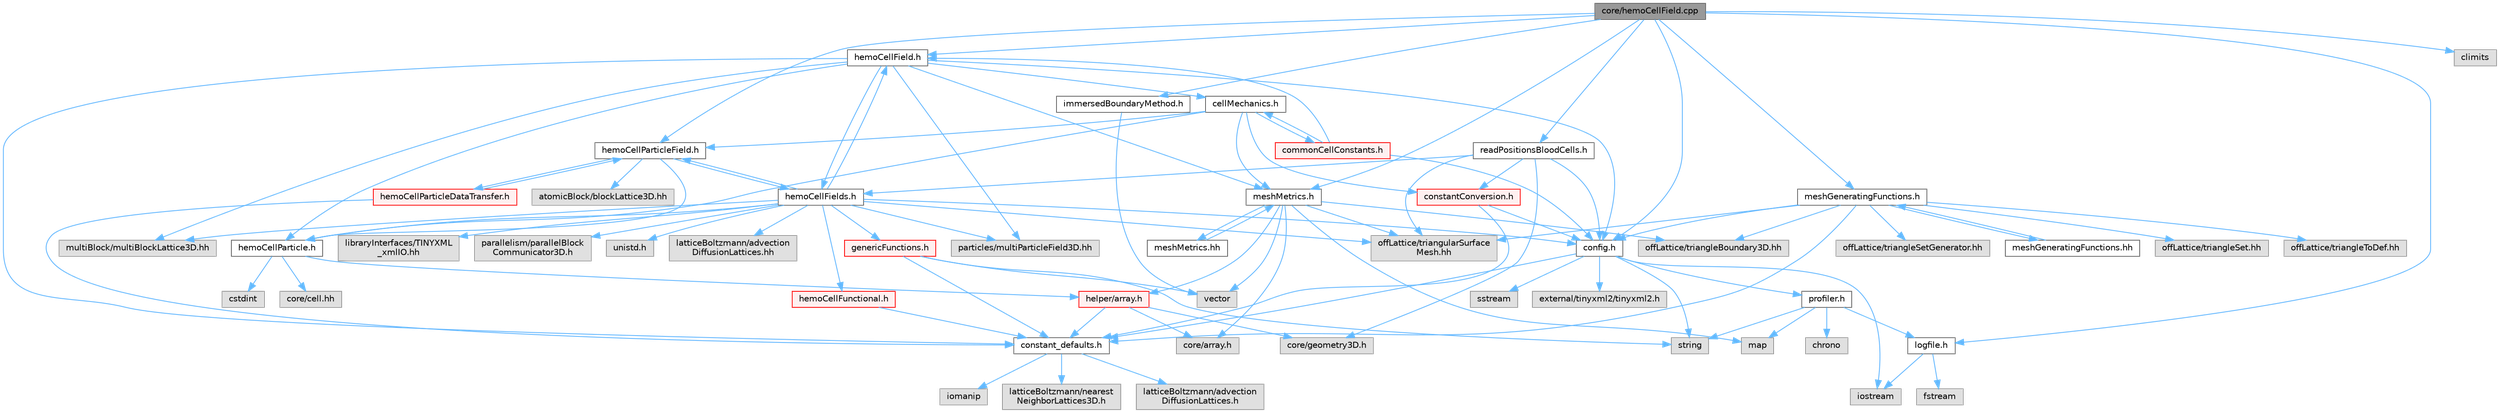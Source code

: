 digraph "core/hemoCellField.cpp"
{
 // LATEX_PDF_SIZE
  bgcolor="transparent";
  edge [fontname=Helvetica,fontsize=10,labelfontname=Helvetica,labelfontsize=10];
  node [fontname=Helvetica,fontsize=10,shape=box,height=0.2,width=0.4];
  Node1 [id="Node000001",label="core/hemoCellField.cpp",height=0.2,width=0.4,color="gray40", fillcolor="grey60", style="filled", fontcolor="black",tooltip=" "];
  Node1 -> Node2 [id="edge1_Node000001_Node000002",color="steelblue1",style="solid",tooltip=" "];
  Node2 [id="Node000002",label="hemoCellField.h",height=0.2,width=0.4,color="grey40", fillcolor="white", style="filled",URL="$hemoCellField_8h.html",tooltip=" "];
  Node2 -> Node3 [id="edge2_Node000002_Node000003",color="steelblue1",style="solid",tooltip=" "];
  Node3 [id="Node000003",label="config.h",height=0.2,width=0.4,color="grey40", fillcolor="white", style="filled",URL="$config_8h.html",tooltip=" "];
  Node3 -> Node4 [id="edge3_Node000003_Node000004",color="steelblue1",style="solid",tooltip=" "];
  Node4 [id="Node000004",label="profiler.h",height=0.2,width=0.4,color="grey40", fillcolor="white", style="filled",URL="$profiler_8h.html",tooltip=" "];
  Node4 -> Node5 [id="edge4_Node000004_Node000005",color="steelblue1",style="solid",tooltip=" "];
  Node5 [id="Node000005",label="chrono",height=0.2,width=0.4,color="grey60", fillcolor="#E0E0E0", style="filled",tooltip=" "];
  Node4 -> Node6 [id="edge5_Node000004_Node000006",color="steelblue1",style="solid",tooltip=" "];
  Node6 [id="Node000006",label="string",height=0.2,width=0.4,color="grey60", fillcolor="#E0E0E0", style="filled",tooltip=" "];
  Node4 -> Node7 [id="edge6_Node000004_Node000007",color="steelblue1",style="solid",tooltip=" "];
  Node7 [id="Node000007",label="map",height=0.2,width=0.4,color="grey60", fillcolor="#E0E0E0", style="filled",tooltip=" "];
  Node4 -> Node8 [id="edge7_Node000004_Node000008",color="steelblue1",style="solid",tooltip=" "];
  Node8 [id="Node000008",label="logfile.h",height=0.2,width=0.4,color="grey40", fillcolor="white", style="filled",URL="$logfile_8h.html",tooltip=" "];
  Node8 -> Node9 [id="edge8_Node000008_Node000009",color="steelblue1",style="solid",tooltip=" "];
  Node9 [id="Node000009",label="fstream",height=0.2,width=0.4,color="grey60", fillcolor="#E0E0E0", style="filled",tooltip=" "];
  Node8 -> Node10 [id="edge9_Node000008_Node000010",color="steelblue1",style="solid",tooltip=" "];
  Node10 [id="Node000010",label="iostream",height=0.2,width=0.4,color="grey60", fillcolor="#E0E0E0", style="filled",tooltip=" "];
  Node3 -> Node11 [id="edge10_Node000003_Node000011",color="steelblue1",style="solid",tooltip=" "];
  Node11 [id="Node000011",label="external/tinyxml2/tinyxml2.h",height=0.2,width=0.4,color="grey60", fillcolor="#E0E0E0", style="filled",tooltip=" "];
  Node3 -> Node12 [id="edge11_Node000003_Node000012",color="steelblue1",style="solid",tooltip=" "];
  Node12 [id="Node000012",label="constant_defaults.h",height=0.2,width=0.4,color="grey40", fillcolor="white", style="filled",URL="$constant__defaults_8h.html",tooltip=" "];
  Node12 -> Node13 [id="edge12_Node000012_Node000013",color="steelblue1",style="solid",tooltip=" "];
  Node13 [id="Node000013",label="iomanip",height=0.2,width=0.4,color="grey60", fillcolor="#E0E0E0", style="filled",tooltip=" "];
  Node12 -> Node14 [id="edge13_Node000012_Node000014",color="steelblue1",style="solid",tooltip=" "];
  Node14 [id="Node000014",label="latticeBoltzmann/nearest\lNeighborLattices3D.h",height=0.2,width=0.4,color="grey60", fillcolor="#E0E0E0", style="filled",tooltip=" "];
  Node12 -> Node15 [id="edge14_Node000012_Node000015",color="steelblue1",style="solid",tooltip=" "];
  Node15 [id="Node000015",label="latticeBoltzmann/advection\lDiffusionLattices.h",height=0.2,width=0.4,color="grey60", fillcolor="#E0E0E0", style="filled",tooltip=" "];
  Node3 -> Node6 [id="edge15_Node000003_Node000006",color="steelblue1",style="solid",tooltip=" "];
  Node3 -> Node10 [id="edge16_Node000003_Node000010",color="steelblue1",style="solid",tooltip=" "];
  Node3 -> Node16 [id="edge17_Node000003_Node000016",color="steelblue1",style="solid",tooltip=" "];
  Node16 [id="Node000016",label="sstream",height=0.2,width=0.4,color="grey60", fillcolor="#E0E0E0", style="filled",tooltip=" "];
  Node2 -> Node12 [id="edge18_Node000002_Node000012",color="steelblue1",style="solid",tooltip=" "];
  Node2 -> Node17 [id="edge19_Node000002_Node000017",color="steelblue1",style="solid",tooltip=" "];
  Node17 [id="Node000017",label="cellMechanics.h",height=0.2,width=0.4,color="grey40", fillcolor="white", style="filled",URL="$cellMechanics_8h.html",tooltip=" "];
  Node17 -> Node18 [id="edge20_Node000017_Node000018",color="steelblue1",style="solid",tooltip=" "];
  Node18 [id="Node000018",label="hemoCellParticleField.h",height=0.2,width=0.4,color="grey40", fillcolor="white", style="filled",URL="$hemoCellParticleField_8h.html",tooltip=" "];
  Node18 -> Node19 [id="edge21_Node000018_Node000019",color="steelblue1",style="solid",tooltip=" "];
  Node19 [id="Node000019",label="hemoCellFields.h",height=0.2,width=0.4,color="grey40", fillcolor="white", style="filled",URL="$hemoCellFields_8h.html",tooltip=" "];
  Node19 -> Node18 [id="edge22_Node000019_Node000018",color="steelblue1",style="solid",tooltip=" "];
  Node19 -> Node20 [id="edge23_Node000019_Node000020",color="steelblue1",style="solid",tooltip=" "];
  Node20 [id="Node000020",label="genericFunctions.h",height=0.2,width=0.4,color="red", fillcolor="#FFF0F0", style="filled",URL="$genericFunctions_8h.html",tooltip=" "];
  Node20 -> Node22 [id="edge24_Node000020_Node000022",color="steelblue1",style="solid",tooltip=" "];
  Node22 [id="Node000022",label="vector",height=0.2,width=0.4,color="grey60", fillcolor="#E0E0E0", style="filled",tooltip=" "];
  Node20 -> Node6 [id="edge25_Node000020_Node000006",color="steelblue1",style="solid",tooltip=" "];
  Node20 -> Node12 [id="edge26_Node000020_Node000012",color="steelblue1",style="solid",tooltip=" "];
  Node19 -> Node27 [id="edge27_Node000019_Node000027",color="steelblue1",style="solid",tooltip=" "];
  Node27 [id="Node000027",label="hemoCellFunctional.h",height=0.2,width=0.4,color="red", fillcolor="#FFF0F0", style="filled",URL="$hemoCellFunctional_8h.html",tooltip=" "];
  Node27 -> Node12 [id="edge28_Node000027_Node000012",color="steelblue1",style="solid",tooltip=" "];
  Node19 -> Node2 [id="edge29_Node000019_Node000002",color="steelblue1",style="solid",tooltip=" "];
  Node19 -> Node32 [id="edge30_Node000019_Node000032",color="steelblue1",style="solid",tooltip=" "];
  Node32 [id="Node000032",label="hemoCellParticle.h",height=0.2,width=0.4,color="grey40", fillcolor="white", style="filled",URL="$hemoCellParticle_8h.html",tooltip=" "];
  Node32 -> Node33 [id="edge31_Node000032_Node000033",color="steelblue1",style="solid",tooltip=" "];
  Node33 [id="Node000033",label="helper/array.h",height=0.2,width=0.4,color="red", fillcolor="#FFF0F0", style="filled",URL="$array_8h.html",tooltip=" "];
  Node33 -> Node12 [id="edge32_Node000033_Node000012",color="steelblue1",style="solid",tooltip=" "];
  Node33 -> Node36 [id="edge33_Node000033_Node000036",color="steelblue1",style="solid",tooltip=" "];
  Node36 [id="Node000036",label="core/array.h",height=0.2,width=0.4,color="grey60", fillcolor="#E0E0E0", style="filled",tooltip=" "];
  Node33 -> Node37 [id="edge34_Node000033_Node000037",color="steelblue1",style="solid",tooltip=" "];
  Node37 [id="Node000037",label="core/geometry3D.h",height=0.2,width=0.4,color="grey60", fillcolor="#E0E0E0", style="filled",tooltip=" "];
  Node32 -> Node38 [id="edge35_Node000032_Node000038",color="steelblue1",style="solid",tooltip=" "];
  Node38 [id="Node000038",label="core/cell.hh",height=0.2,width=0.4,color="grey60", fillcolor="#E0E0E0", style="filled",tooltip=" "];
  Node32 -> Node39 [id="edge36_Node000032_Node000039",color="steelblue1",style="solid",tooltip=" "];
  Node39 [id="Node000039",label="cstdint",height=0.2,width=0.4,color="grey60", fillcolor="#E0E0E0", style="filled",tooltip=" "];
  Node19 -> Node3 [id="edge37_Node000019_Node000003",color="steelblue1",style="solid",tooltip=" "];
  Node19 -> Node40 [id="edge38_Node000019_Node000040",color="steelblue1",style="solid",tooltip=" "];
  Node40 [id="Node000040",label="unistd.h",height=0.2,width=0.4,color="grey60", fillcolor="#E0E0E0", style="filled",tooltip=" "];
  Node19 -> Node41 [id="edge39_Node000019_Node000041",color="steelblue1",style="solid",tooltip=" "];
  Node41 [id="Node000041",label="latticeBoltzmann/advection\lDiffusionLattices.hh",height=0.2,width=0.4,color="grey60", fillcolor="#E0E0E0", style="filled",tooltip=" "];
  Node19 -> Node42 [id="edge40_Node000019_Node000042",color="steelblue1",style="solid",tooltip=" "];
  Node42 [id="Node000042",label="multiBlock/multiBlockLattice3D.hh",height=0.2,width=0.4,color="grey60", fillcolor="#E0E0E0", style="filled",tooltip=" "];
  Node19 -> Node43 [id="edge41_Node000019_Node000043",color="steelblue1",style="solid",tooltip=" "];
  Node43 [id="Node000043",label="offLattice/triangularSurface\lMesh.hh",height=0.2,width=0.4,color="grey60", fillcolor="#E0E0E0", style="filled",tooltip=" "];
  Node19 -> Node44 [id="edge42_Node000019_Node000044",color="steelblue1",style="solid",tooltip=" "];
  Node44 [id="Node000044",label="libraryInterfaces/TINYXML\l_xmlIO.hh",height=0.2,width=0.4,color="grey60", fillcolor="#E0E0E0", style="filled",tooltip=" "];
  Node19 -> Node45 [id="edge43_Node000019_Node000045",color="steelblue1",style="solid",tooltip=" "];
  Node45 [id="Node000045",label="particles/multiParticleField3D.hh",height=0.2,width=0.4,color="grey60", fillcolor="#E0E0E0", style="filled",tooltip=" "];
  Node19 -> Node46 [id="edge44_Node000019_Node000046",color="steelblue1",style="solid",tooltip=" "];
  Node46 [id="Node000046",label="parallelism/parallelBlock\lCommunicator3D.h",height=0.2,width=0.4,color="grey60", fillcolor="#E0E0E0", style="filled",tooltip=" "];
  Node18 -> Node47 [id="edge45_Node000018_Node000047",color="steelblue1",style="solid",tooltip=" "];
  Node47 [id="Node000047",label="hemoCellParticleDataTransfer.h",height=0.2,width=0.4,color="red", fillcolor="#FFF0F0", style="filled",URL="$hemoCellParticleDataTransfer_8h.html",tooltip=" "];
  Node47 -> Node18 [id="edge46_Node000047_Node000018",color="steelblue1",style="solid",tooltip=" "];
  Node47 -> Node12 [id="edge47_Node000047_Node000012",color="steelblue1",style="solid",tooltip=" "];
  Node18 -> Node32 [id="edge48_Node000018_Node000032",color="steelblue1",style="solid",tooltip=" "];
  Node18 -> Node49 [id="edge49_Node000018_Node000049",color="steelblue1",style="solid",tooltip=" "];
  Node49 [id="Node000049",label="atomicBlock/blockLattice3D.hh",height=0.2,width=0.4,color="grey60", fillcolor="#E0E0E0", style="filled",tooltip=" "];
  Node17 -> Node32 [id="edge50_Node000017_Node000032",color="steelblue1",style="solid",tooltip=" "];
  Node17 -> Node50 [id="edge51_Node000017_Node000050",color="steelblue1",style="solid",tooltip=" "];
  Node50 [id="Node000050",label="commonCellConstants.h",height=0.2,width=0.4,color="red", fillcolor="#FFF0F0", style="filled",URL="$commonCellConstants_8h.html",tooltip=" "];
  Node50 -> Node17 [id="edge52_Node000050_Node000017",color="steelblue1",style="solid",tooltip=" "];
  Node50 -> Node3 [id="edge53_Node000050_Node000003",color="steelblue1",style="solid",tooltip=" "];
  Node50 -> Node2 [id="edge54_Node000050_Node000002",color="steelblue1",style="solid",tooltip=" "];
  Node17 -> Node52 [id="edge55_Node000017_Node000052",color="steelblue1",style="solid",tooltip=" "];
  Node52 [id="Node000052",label="meshMetrics.h",height=0.2,width=0.4,color="grey40", fillcolor="white", style="filled",URL="$meshMetrics_8h.html",tooltip=" "];
  Node52 -> Node7 [id="edge56_Node000052_Node000007",color="steelblue1",style="solid",tooltip=" "];
  Node52 -> Node22 [id="edge57_Node000052_Node000022",color="steelblue1",style="solid",tooltip=" "];
  Node52 -> Node36 [id="edge58_Node000052_Node000036",color="steelblue1",style="solid",tooltip=" "];
  Node52 -> Node43 [id="edge59_Node000052_Node000043",color="steelblue1",style="solid",tooltip=" "];
  Node52 -> Node53 [id="edge60_Node000052_Node000053",color="steelblue1",style="solid",tooltip=" "];
  Node53 [id="Node000053",label="offLattice/triangleBoundary3D.hh",height=0.2,width=0.4,color="grey60", fillcolor="#E0E0E0", style="filled",tooltip=" "];
  Node52 -> Node33 [id="edge61_Node000052_Node000033",color="steelblue1",style="solid",tooltip=" "];
  Node52 -> Node54 [id="edge62_Node000052_Node000054",color="steelblue1",style="solid",tooltip=" "];
  Node54 [id="Node000054",label="meshMetrics.hh",height=0.2,width=0.4,color="grey40", fillcolor="white", style="filled",URL="$meshMetrics_8hh.html",tooltip=" "];
  Node54 -> Node52 [id="edge63_Node000054_Node000052",color="steelblue1",style="solid",tooltip=" "];
  Node17 -> Node55 [id="edge64_Node000017_Node000055",color="steelblue1",style="solid",tooltip=" "];
  Node55 [id="Node000055",label="constantConversion.h",height=0.2,width=0.4,color="red", fillcolor="#FFF0F0", style="filled",URL="$constantConversion_8h.html",tooltip=" "];
  Node55 -> Node3 [id="edge65_Node000055_Node000003",color="steelblue1",style="solid",tooltip=" "];
  Node55 -> Node12 [id="edge66_Node000055_Node000012",color="steelblue1",style="solid",tooltip=" "];
  Node2 -> Node52 [id="edge67_Node000002_Node000052",color="steelblue1",style="solid",tooltip=" "];
  Node2 -> Node19 [id="edge68_Node000002_Node000019",color="steelblue1",style="solid",tooltip=" "];
  Node2 -> Node32 [id="edge69_Node000002_Node000032",color="steelblue1",style="solid",tooltip=" "];
  Node2 -> Node42 [id="edge70_Node000002_Node000042",color="steelblue1",style="solid",tooltip=" "];
  Node2 -> Node45 [id="edge71_Node000002_Node000045",color="steelblue1",style="solid",tooltip=" "];
  Node1 -> Node56 [id="edge72_Node000001_Node000056",color="steelblue1",style="solid",tooltip=" "];
  Node56 [id="Node000056",label="immersedBoundaryMethod.h",height=0.2,width=0.4,color="grey40", fillcolor="white", style="filled",URL="$immersedBoundaryMethod_8h.html",tooltip=" "];
  Node56 -> Node22 [id="edge73_Node000056_Node000022",color="steelblue1",style="solid",tooltip=" "];
  Node1 -> Node3 [id="edge74_Node000001_Node000003",color="steelblue1",style="solid",tooltip=" "];
  Node1 -> Node8 [id="edge75_Node000001_Node000008",color="steelblue1",style="solid",tooltip=" "];
  Node1 -> Node18 [id="edge76_Node000001_Node000018",color="steelblue1",style="solid",tooltip=" "];
  Node1 -> Node57 [id="edge77_Node000001_Node000057",color="steelblue1",style="solid",tooltip=" "];
  Node57 [id="Node000057",label="readPositionsBloodCells.h",height=0.2,width=0.4,color="grey40", fillcolor="white", style="filled",URL="$readPositionsBloodCells_8h.html",tooltip=" "];
  Node57 -> Node19 [id="edge78_Node000057_Node000019",color="steelblue1",style="solid",tooltip=" "];
  Node57 -> Node3 [id="edge79_Node000057_Node000003",color="steelblue1",style="solid",tooltip=" "];
  Node57 -> Node55 [id="edge80_Node000057_Node000055",color="steelblue1",style="solid",tooltip=" "];
  Node57 -> Node37 [id="edge81_Node000057_Node000037",color="steelblue1",style="solid",tooltip=" "];
  Node57 -> Node43 [id="edge82_Node000057_Node000043",color="steelblue1",style="solid",tooltip=" "];
  Node1 -> Node52 [id="edge83_Node000001_Node000052",color="steelblue1",style="solid",tooltip=" "];
  Node1 -> Node58 [id="edge84_Node000001_Node000058",color="steelblue1",style="solid",tooltip=" "];
  Node58 [id="Node000058",label="meshGeneratingFunctions.h",height=0.2,width=0.4,color="grey40", fillcolor="white", style="filled",URL="$meshGeneratingFunctions_8h.html",tooltip=" "];
  Node58 -> Node12 [id="edge85_Node000058_Node000012",color="steelblue1",style="solid",tooltip=" "];
  Node58 -> Node3 [id="edge86_Node000058_Node000003",color="steelblue1",style="solid",tooltip=" "];
  Node58 -> Node59 [id="edge87_Node000058_Node000059",color="steelblue1",style="solid",tooltip=" "];
  Node59 [id="Node000059",label="offLattice/triangleSet.hh",height=0.2,width=0.4,color="grey60", fillcolor="#E0E0E0", style="filled",tooltip=" "];
  Node58 -> Node60 [id="edge88_Node000058_Node000060",color="steelblue1",style="solid",tooltip=" "];
  Node60 [id="Node000060",label="offLattice/triangleToDef.hh",height=0.2,width=0.4,color="grey60", fillcolor="#E0E0E0", style="filled",tooltip=" "];
  Node58 -> Node61 [id="edge89_Node000058_Node000061",color="steelblue1",style="solid",tooltip=" "];
  Node61 [id="Node000061",label="offLattice/triangleSetGenerator.hh",height=0.2,width=0.4,color="grey60", fillcolor="#E0E0E0", style="filled",tooltip=" "];
  Node58 -> Node43 [id="edge90_Node000058_Node000043",color="steelblue1",style="solid",tooltip=" "];
  Node58 -> Node53 [id="edge91_Node000058_Node000053",color="steelblue1",style="solid",tooltip=" "];
  Node58 -> Node62 [id="edge92_Node000058_Node000062",color="steelblue1",style="solid",tooltip=" "];
  Node62 [id="Node000062",label="meshGeneratingFunctions.hh",height=0.2,width=0.4,color="grey40", fillcolor="white", style="filled",URL="$meshGeneratingFunctions_8hh.html",tooltip=" "];
  Node62 -> Node58 [id="edge93_Node000062_Node000058",color="steelblue1",style="solid",tooltip=" "];
  Node1 -> Node63 [id="edge94_Node000001_Node000063",color="steelblue1",style="solid",tooltip=" "];
  Node63 [id="Node000063",label="climits",height=0.2,width=0.4,color="grey60", fillcolor="#E0E0E0", style="filled",tooltip=" "];
}
